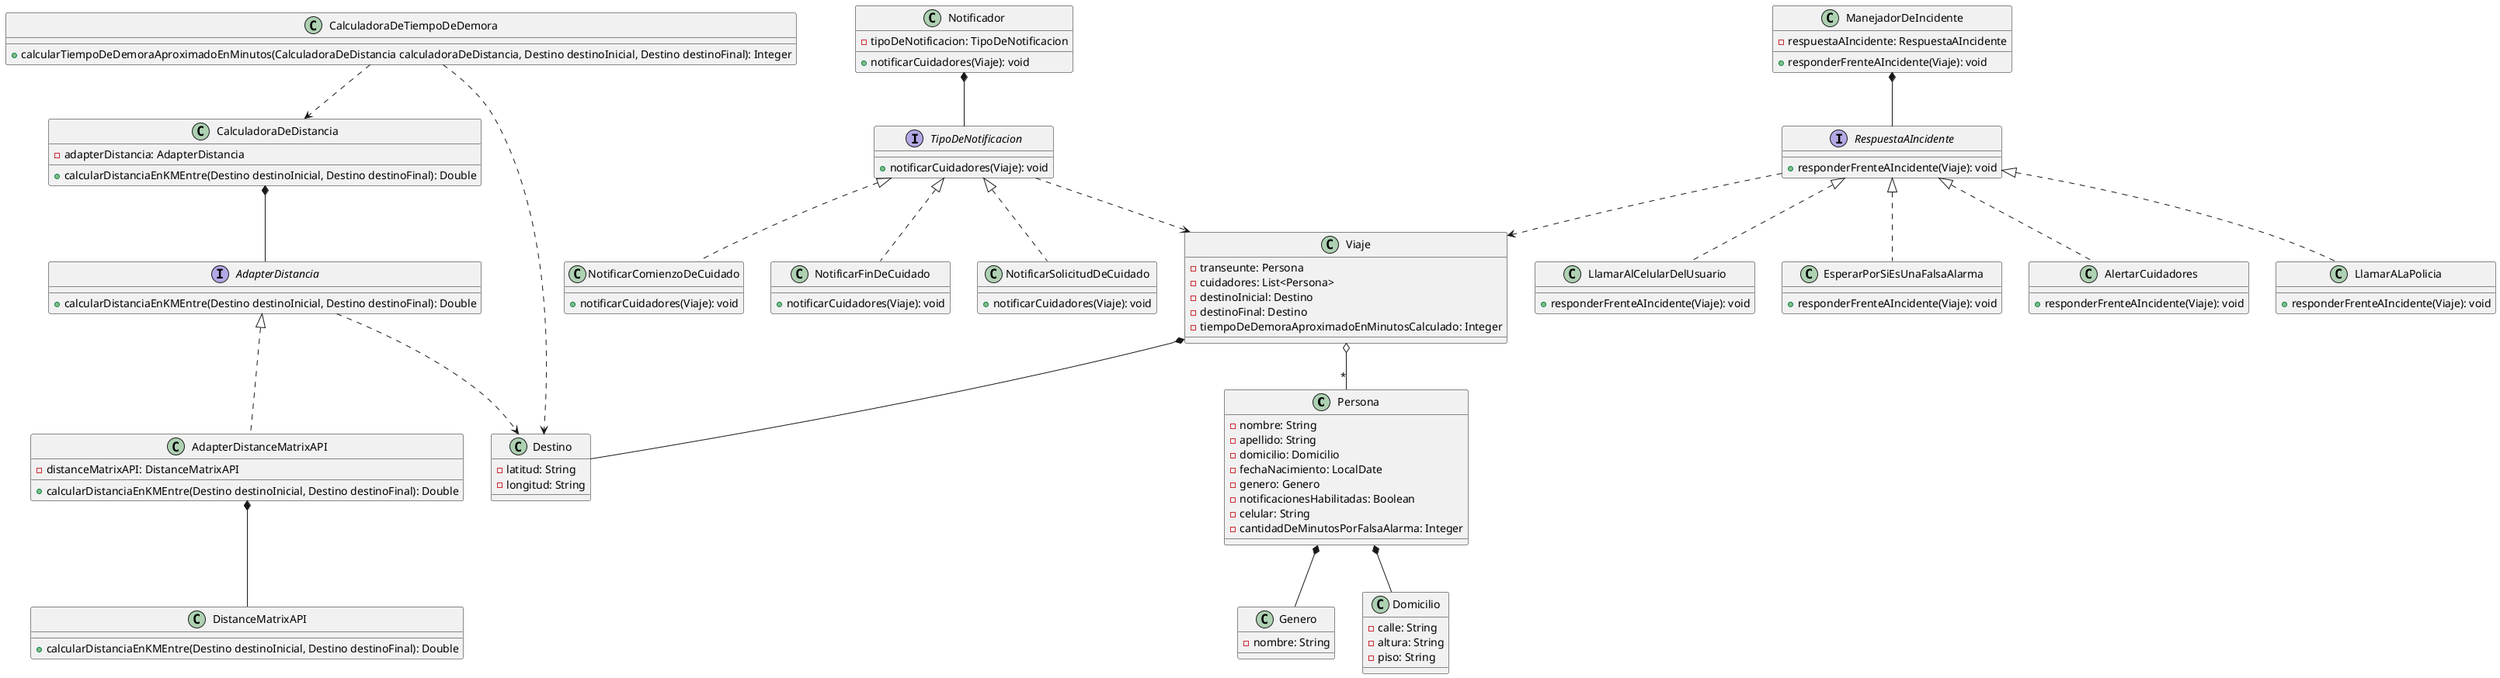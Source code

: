 @startuml

Persona *-- Domicilio
Persona *-- Genero

Viaje o-- "*" Persona
Viaje *-- Destino

CalculadoraDeDistancia *-- AdapterDistancia
AdapterDistancia <|.. AdapterDistanceMatrixAPI
AdapterDistancia ..> Destino
AdapterDistanceMatrixAPI *-- DistanceMatrixAPI

Notificador *-- TipoDeNotificacion
TipoDeNotificacion <|.. NotificarSolicitudDeCuidado
TipoDeNotificacion <|.. NotificarComienzoDeCuidado
TipoDeNotificacion <|.. NotificarFinDeCuidado
TipoDeNotificacion ..> Viaje

ManejadorDeIncidente *-- RespuestaAIncidente
RespuestaAIncidente <|.. AlertarCuidadores
RespuestaAIncidente <|.. LlamarALaPolicia
RespuestaAIncidente <|.. LlamarAlCelularDelUsuario
RespuestaAIncidente <|.. EsperarPorSiEsUnaFalsaAlarma
RespuestaAIncidente ..> Viaje

CalculadoraDeTiempoDeDemora ..> Destino
CalculadoraDeTiempoDeDemora ..> CalculadoraDeDistancia

class Persona {
 -nombre: String
 -apellido: String
 -domicilio: Domicilio
 -fechaNacimiento: LocalDate
 -genero: Genero
 -notificacionesHabilitadas: Boolean
 -celular: String
 -cantidadDeMinutosPorFalsaAlarma: Integer
}

class Domicilio{
 -calle: String
 -altura: String
 -piso: String
}

class Destino{
 -latitud: String
 -longitud: String
}

class Genero{
 -nombre: String
}

class Viaje{
 -transeunte: Persona
 -cuidadores: List<Persona>
 -destinoInicial: Destino
 -destinoFinal: Destino
 -tiempoDeDemoraAproximadoEnMinutosCalculado: Integer
}

class CalculadoraDeTiempoDeDemora{
 +calcularTiempoDeDemoraAproximadoEnMinutos(CalculadoraDeDistancia calculadoraDeDistancia, Destino destinoInicial, Destino destinoFinal): Integer
}

class CalculadoraDeDistancia{
 -adapterDistancia: AdapterDistancia
 +calcularDistanciaEnKMEntre(Destino destinoInicial, Destino destinoFinal): Double
}

interface AdapterDistancia{
 +calcularDistanciaEnKMEntre(Destino destinoInicial, Destino destinoFinal): Double
}

class AdapterDistanceMatrixAPI{
 -distanceMatrixAPI: DistanceMatrixAPI
 +calcularDistanciaEnKMEntre(Destino destinoInicial, Destino destinoFinal): Double
}

class DistanceMatrixAPI{
 +calcularDistanciaEnKMEntre(Destino destinoInicial, Destino destinoFinal): Double
}

class Notificador{
 -tipoDeNotificacion: TipoDeNotificacion
 +notificarCuidadores(Viaje): void
}

interface TipoDeNotificacion{
 +notificarCuidadores(Viaje): void
}

class NotificarSolicitudDeCuidado{
 +notificarCuidadores(Viaje): void
}

class NotificarComienzoDeCuidado{
 +notificarCuidadores(Viaje): void
}

class NotificarFinDeCuidado{
 +notificarCuidadores(Viaje): void
}

class ManejadorDeIncidente{
 -respuestaAIncidente: RespuestaAIncidente
 +responderFrenteAIncidente(Viaje): void
}

interface RespuestaAIncidente{
 +responderFrenteAIncidente(Viaje): void
}

class AlertarCuidadores{
 +responderFrenteAIncidente(Viaje): void
}

class LlamarALaPolicia{
 +responderFrenteAIncidente(Viaje): void
}

class LlamarAlCelularDelUsuario{
 +responderFrenteAIncidente(Viaje): void
}

class EsperarPorSiEsUnaFalsaAlarma{
 +responderFrenteAIncidente(Viaje): void
}

@enduml
